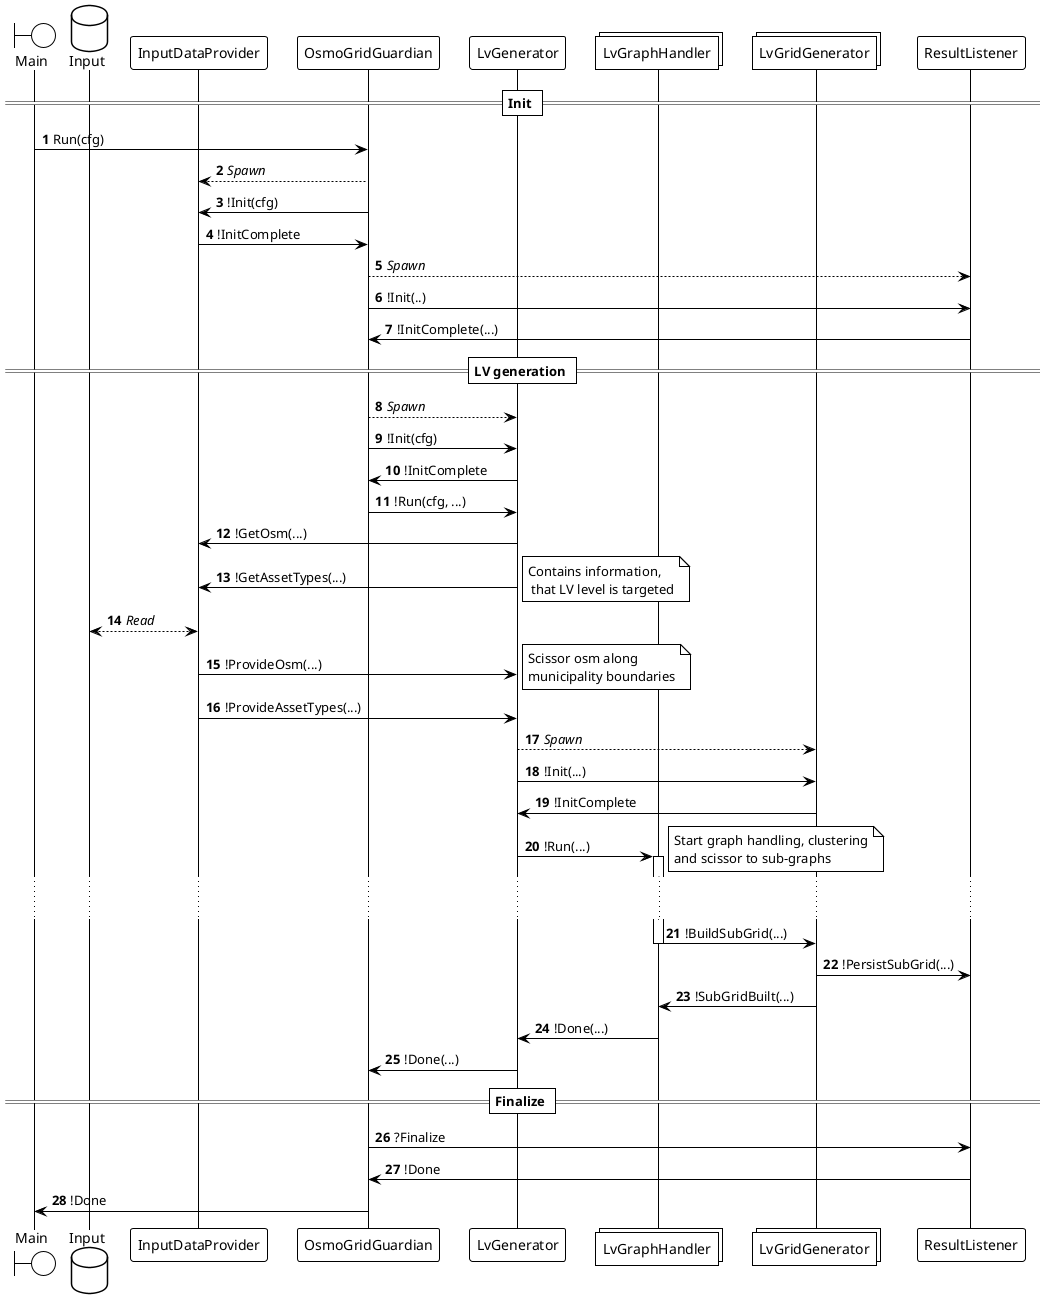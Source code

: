 @startuml
'https://plantuml.com/sequence-diagram

!theme plain

autonumber

boundary Main
database Input
participant InputDataProvider
participant OsmoGridGuardian
participant LvGenerator
collections LvGraphHandler
collections LvGridGenerator
participant ResultListener

== Init ==
Main -> OsmoGridGuardian: Run(cfg)
OsmoGridGuardian --> InputDataProvider: //Spawn//
OsmoGridGuardian -> InputDataProvider: !Init(cfg)
InputDataProvider -> OsmoGridGuardian: !InitComplete

OsmoGridGuardian --> ResultListener: //Spawn//
OsmoGridGuardian -> ResultListener: !Init(..)
ResultListener -> OsmoGridGuardian: !InitComplete(...)

== LV generation ==
OsmoGridGuardian --> LvGenerator: //Spawn//
OsmoGridGuardian -> LvGenerator: !Init(cfg)
LvGenerator -> OsmoGridGuardian: !InitComplete

OsmoGridGuardian -> LvGenerator: !Run(cfg, ...)

LvGenerator -> InputDataProvider: !GetOsm(...)
LvGenerator -> InputDataProvider: !GetAssetTypes(...)
note right: Contains information,\n that LV level is targeted
InputDataProvider <--> Input: //Read//
InputDataProvider -> LvGenerator: !ProvideOsm(...)
note right: Scissor osm along\nmunicipality boundaries

InputDataProvider -> LvGenerator: !ProvideAssetTypes(...)
LvGenerator --> LvGridGenerator: //Spawn//
LvGenerator -> LvGridGenerator: !Init(...)
LvGridGenerator -> LvGenerator: !InitComplete

LvGenerator -> LvGraphHandler: !Run(...)
note right: Start graph handling, clustering\nand scissor to sub-graphs
activate LvGraphHandler
... ...
LvGraphHandler -> LvGridGenerator: !BuildSubGrid(...)
deactivate LvGraphHandler
LvGridGenerator -> ResultListener: !PersistSubGrid(...)
LvGridGenerator -> LvGraphHandler: !SubGridBuilt(...)

LvGraphHandler -> LvGenerator: !Done(...)
LvGenerator -> OsmoGridGuardian: !Done(...)

== Finalize ==
OsmoGridGuardian -> ResultListener: ?Finalize
ResultListener -> OsmoGridGuardian: !Done

OsmoGridGuardian -> Main: !Done
@enduml
